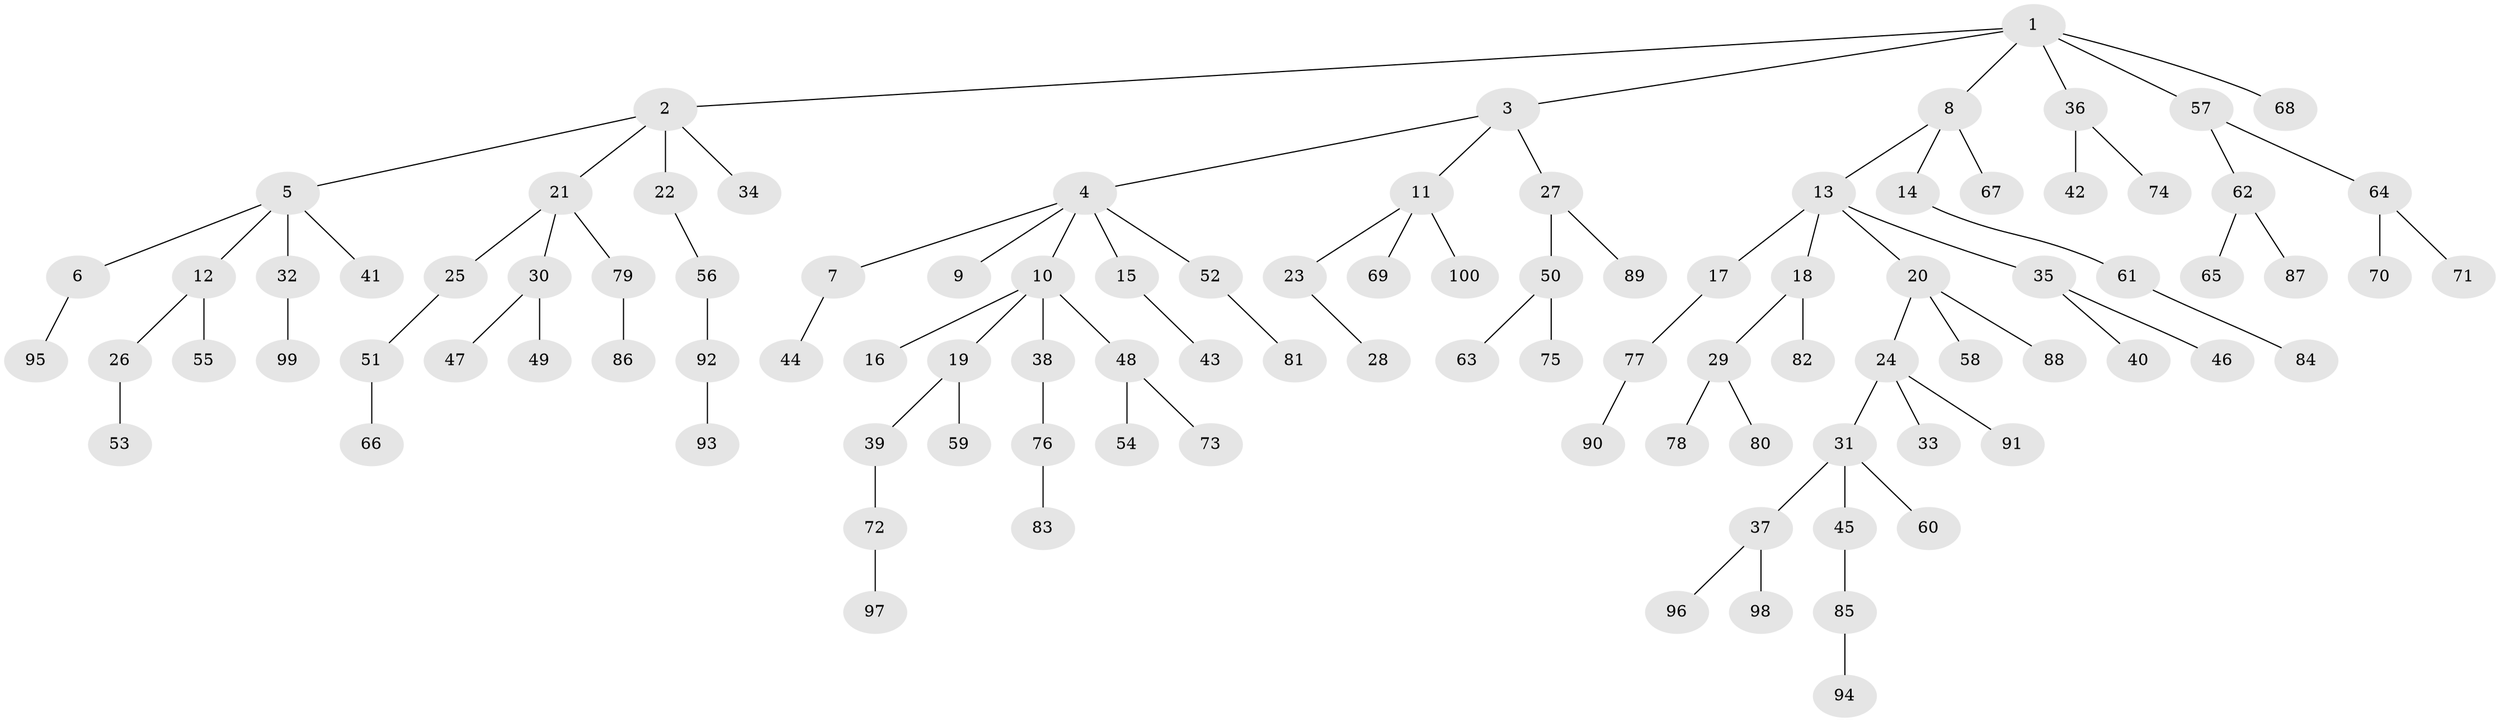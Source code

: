 // Generated by graph-tools (version 1.1) at 2025/11/02/21/25 10:11:10]
// undirected, 100 vertices, 99 edges
graph export_dot {
graph [start="1"]
  node [color=gray90,style=filled];
  1;
  2;
  3;
  4;
  5;
  6;
  7;
  8;
  9;
  10;
  11;
  12;
  13;
  14;
  15;
  16;
  17;
  18;
  19;
  20;
  21;
  22;
  23;
  24;
  25;
  26;
  27;
  28;
  29;
  30;
  31;
  32;
  33;
  34;
  35;
  36;
  37;
  38;
  39;
  40;
  41;
  42;
  43;
  44;
  45;
  46;
  47;
  48;
  49;
  50;
  51;
  52;
  53;
  54;
  55;
  56;
  57;
  58;
  59;
  60;
  61;
  62;
  63;
  64;
  65;
  66;
  67;
  68;
  69;
  70;
  71;
  72;
  73;
  74;
  75;
  76;
  77;
  78;
  79;
  80;
  81;
  82;
  83;
  84;
  85;
  86;
  87;
  88;
  89;
  90;
  91;
  92;
  93;
  94;
  95;
  96;
  97;
  98;
  99;
  100;
  1 -- 2;
  1 -- 3;
  1 -- 8;
  1 -- 36;
  1 -- 57;
  1 -- 68;
  2 -- 5;
  2 -- 21;
  2 -- 22;
  2 -- 34;
  3 -- 4;
  3 -- 11;
  3 -- 27;
  4 -- 7;
  4 -- 9;
  4 -- 10;
  4 -- 15;
  4 -- 52;
  5 -- 6;
  5 -- 12;
  5 -- 32;
  5 -- 41;
  6 -- 95;
  7 -- 44;
  8 -- 13;
  8 -- 14;
  8 -- 67;
  10 -- 16;
  10 -- 19;
  10 -- 38;
  10 -- 48;
  11 -- 23;
  11 -- 69;
  11 -- 100;
  12 -- 26;
  12 -- 55;
  13 -- 17;
  13 -- 18;
  13 -- 20;
  13 -- 35;
  14 -- 61;
  15 -- 43;
  17 -- 77;
  18 -- 29;
  18 -- 82;
  19 -- 39;
  19 -- 59;
  20 -- 24;
  20 -- 58;
  20 -- 88;
  21 -- 25;
  21 -- 30;
  21 -- 79;
  22 -- 56;
  23 -- 28;
  24 -- 31;
  24 -- 33;
  24 -- 91;
  25 -- 51;
  26 -- 53;
  27 -- 50;
  27 -- 89;
  29 -- 78;
  29 -- 80;
  30 -- 47;
  30 -- 49;
  31 -- 37;
  31 -- 45;
  31 -- 60;
  32 -- 99;
  35 -- 40;
  35 -- 46;
  36 -- 42;
  36 -- 74;
  37 -- 96;
  37 -- 98;
  38 -- 76;
  39 -- 72;
  45 -- 85;
  48 -- 54;
  48 -- 73;
  50 -- 63;
  50 -- 75;
  51 -- 66;
  52 -- 81;
  56 -- 92;
  57 -- 62;
  57 -- 64;
  61 -- 84;
  62 -- 65;
  62 -- 87;
  64 -- 70;
  64 -- 71;
  72 -- 97;
  76 -- 83;
  77 -- 90;
  79 -- 86;
  85 -- 94;
  92 -- 93;
}
